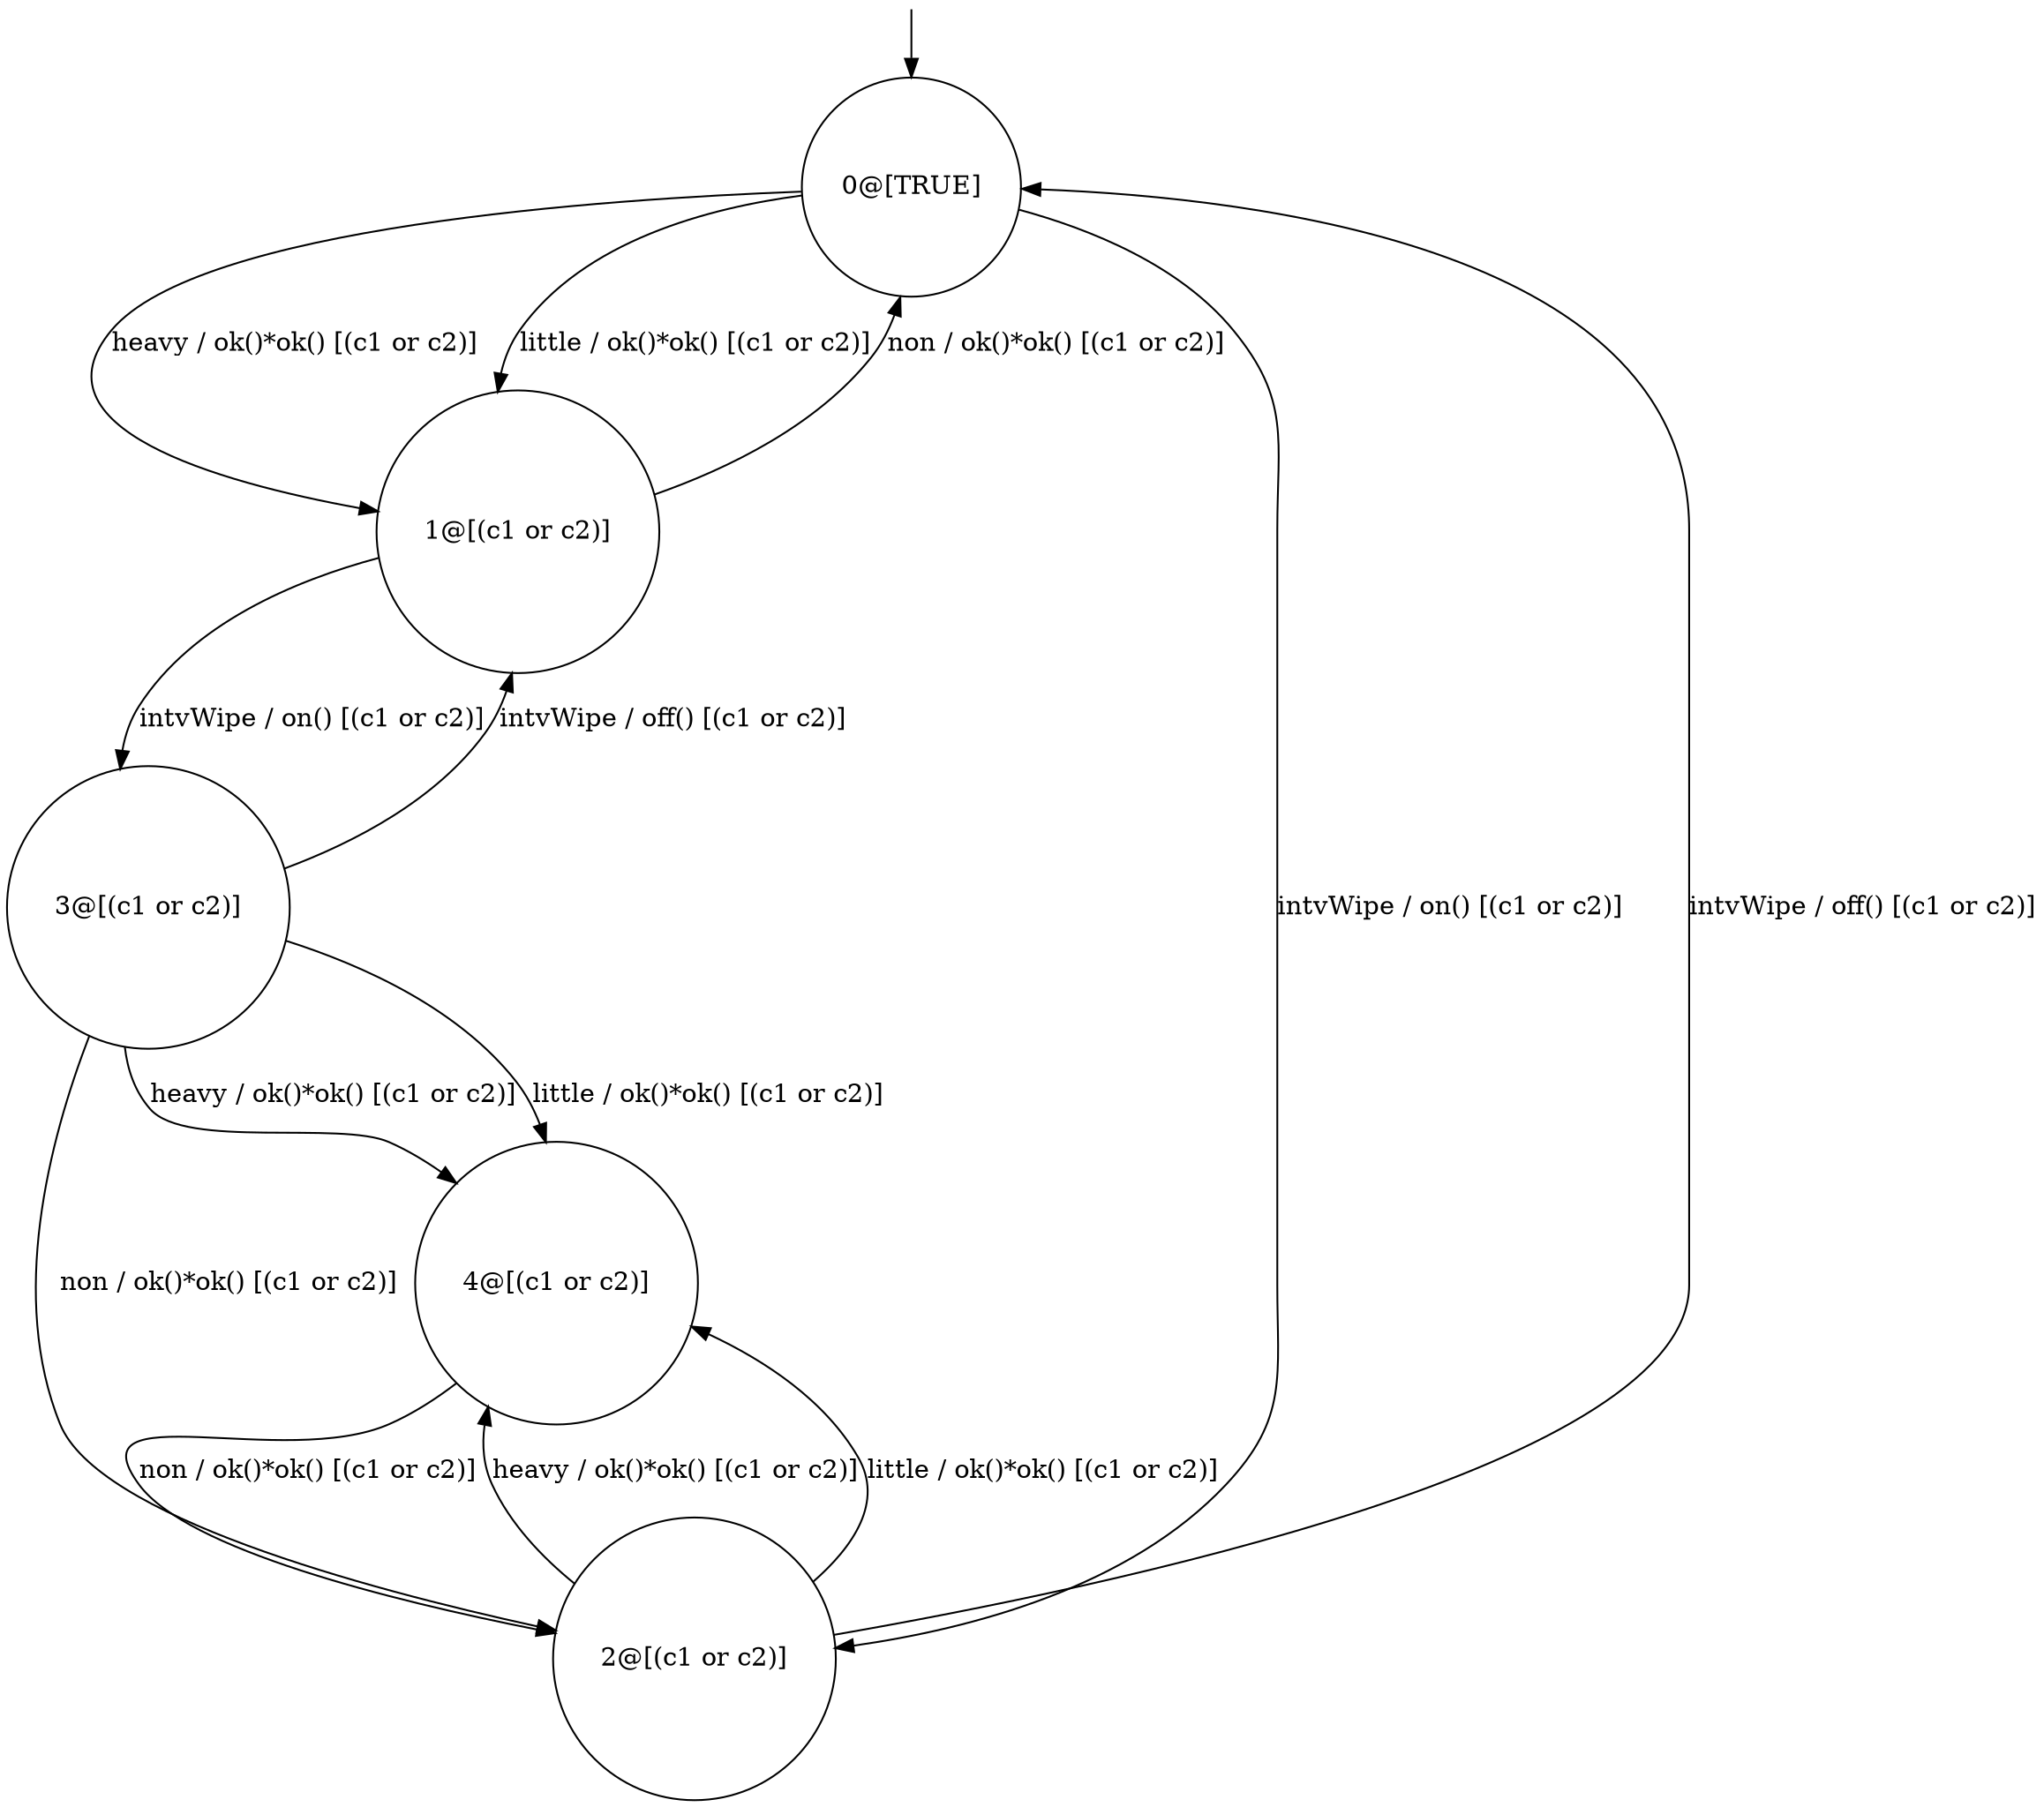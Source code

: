 digraph g {
	edge [lblstyle="above, sloped"];
	s0 [shape="circle" label="0@[TRUE]"];
	s1 [shape="circle" label="1@[(c1 or c2)]"];
	s2 [shape="circle" label="2@[(c1 or c2)]"];
	s3 [shape="circle" label="3@[(c1 or c2)]"];
	s4 [shape="circle" label="4@[(c1 or c2)]"];
	s0 -> s1 [label="heavy / ok()*ok() [(c1 or c2)]"];
	s0 -> s2 [label="intvWipe / on() [(c1 or c2)]"];
	s0 -> s1 [label="little / ok()*ok() [(c1 or c2)]"];
	s1 -> s3 [label="intvWipe / on() [(c1 or c2)]"];
	s1 -> s0 [label="non / ok()*ok() [(c1 or c2)]"];
	s2 -> s4 [label="heavy / ok()*ok() [(c1 or c2)]"];
	s2 -> s0 [label="intvWipe / off() [(c1 or c2)]"];
	s2 -> s4 [label="little / ok()*ok() [(c1 or c2)]"];
	s3 -> s4 [label="heavy / ok()*ok() [(c1 or c2)]"];
	s3 -> s1 [label="intvWipe / off() [(c1 or c2)]"];
	s3 -> s4 [label="little / ok()*ok() [(c1 or c2)]"];
	s3 -> s2 [label="non / ok()*ok() [(c1 or c2)]"];
	s4 -> s2 [label="non / ok()*ok() [(c1 or c2)]"];
	__start0 [label="" shape="none" width="0" height="0"];
	__start0 -> s0;
}